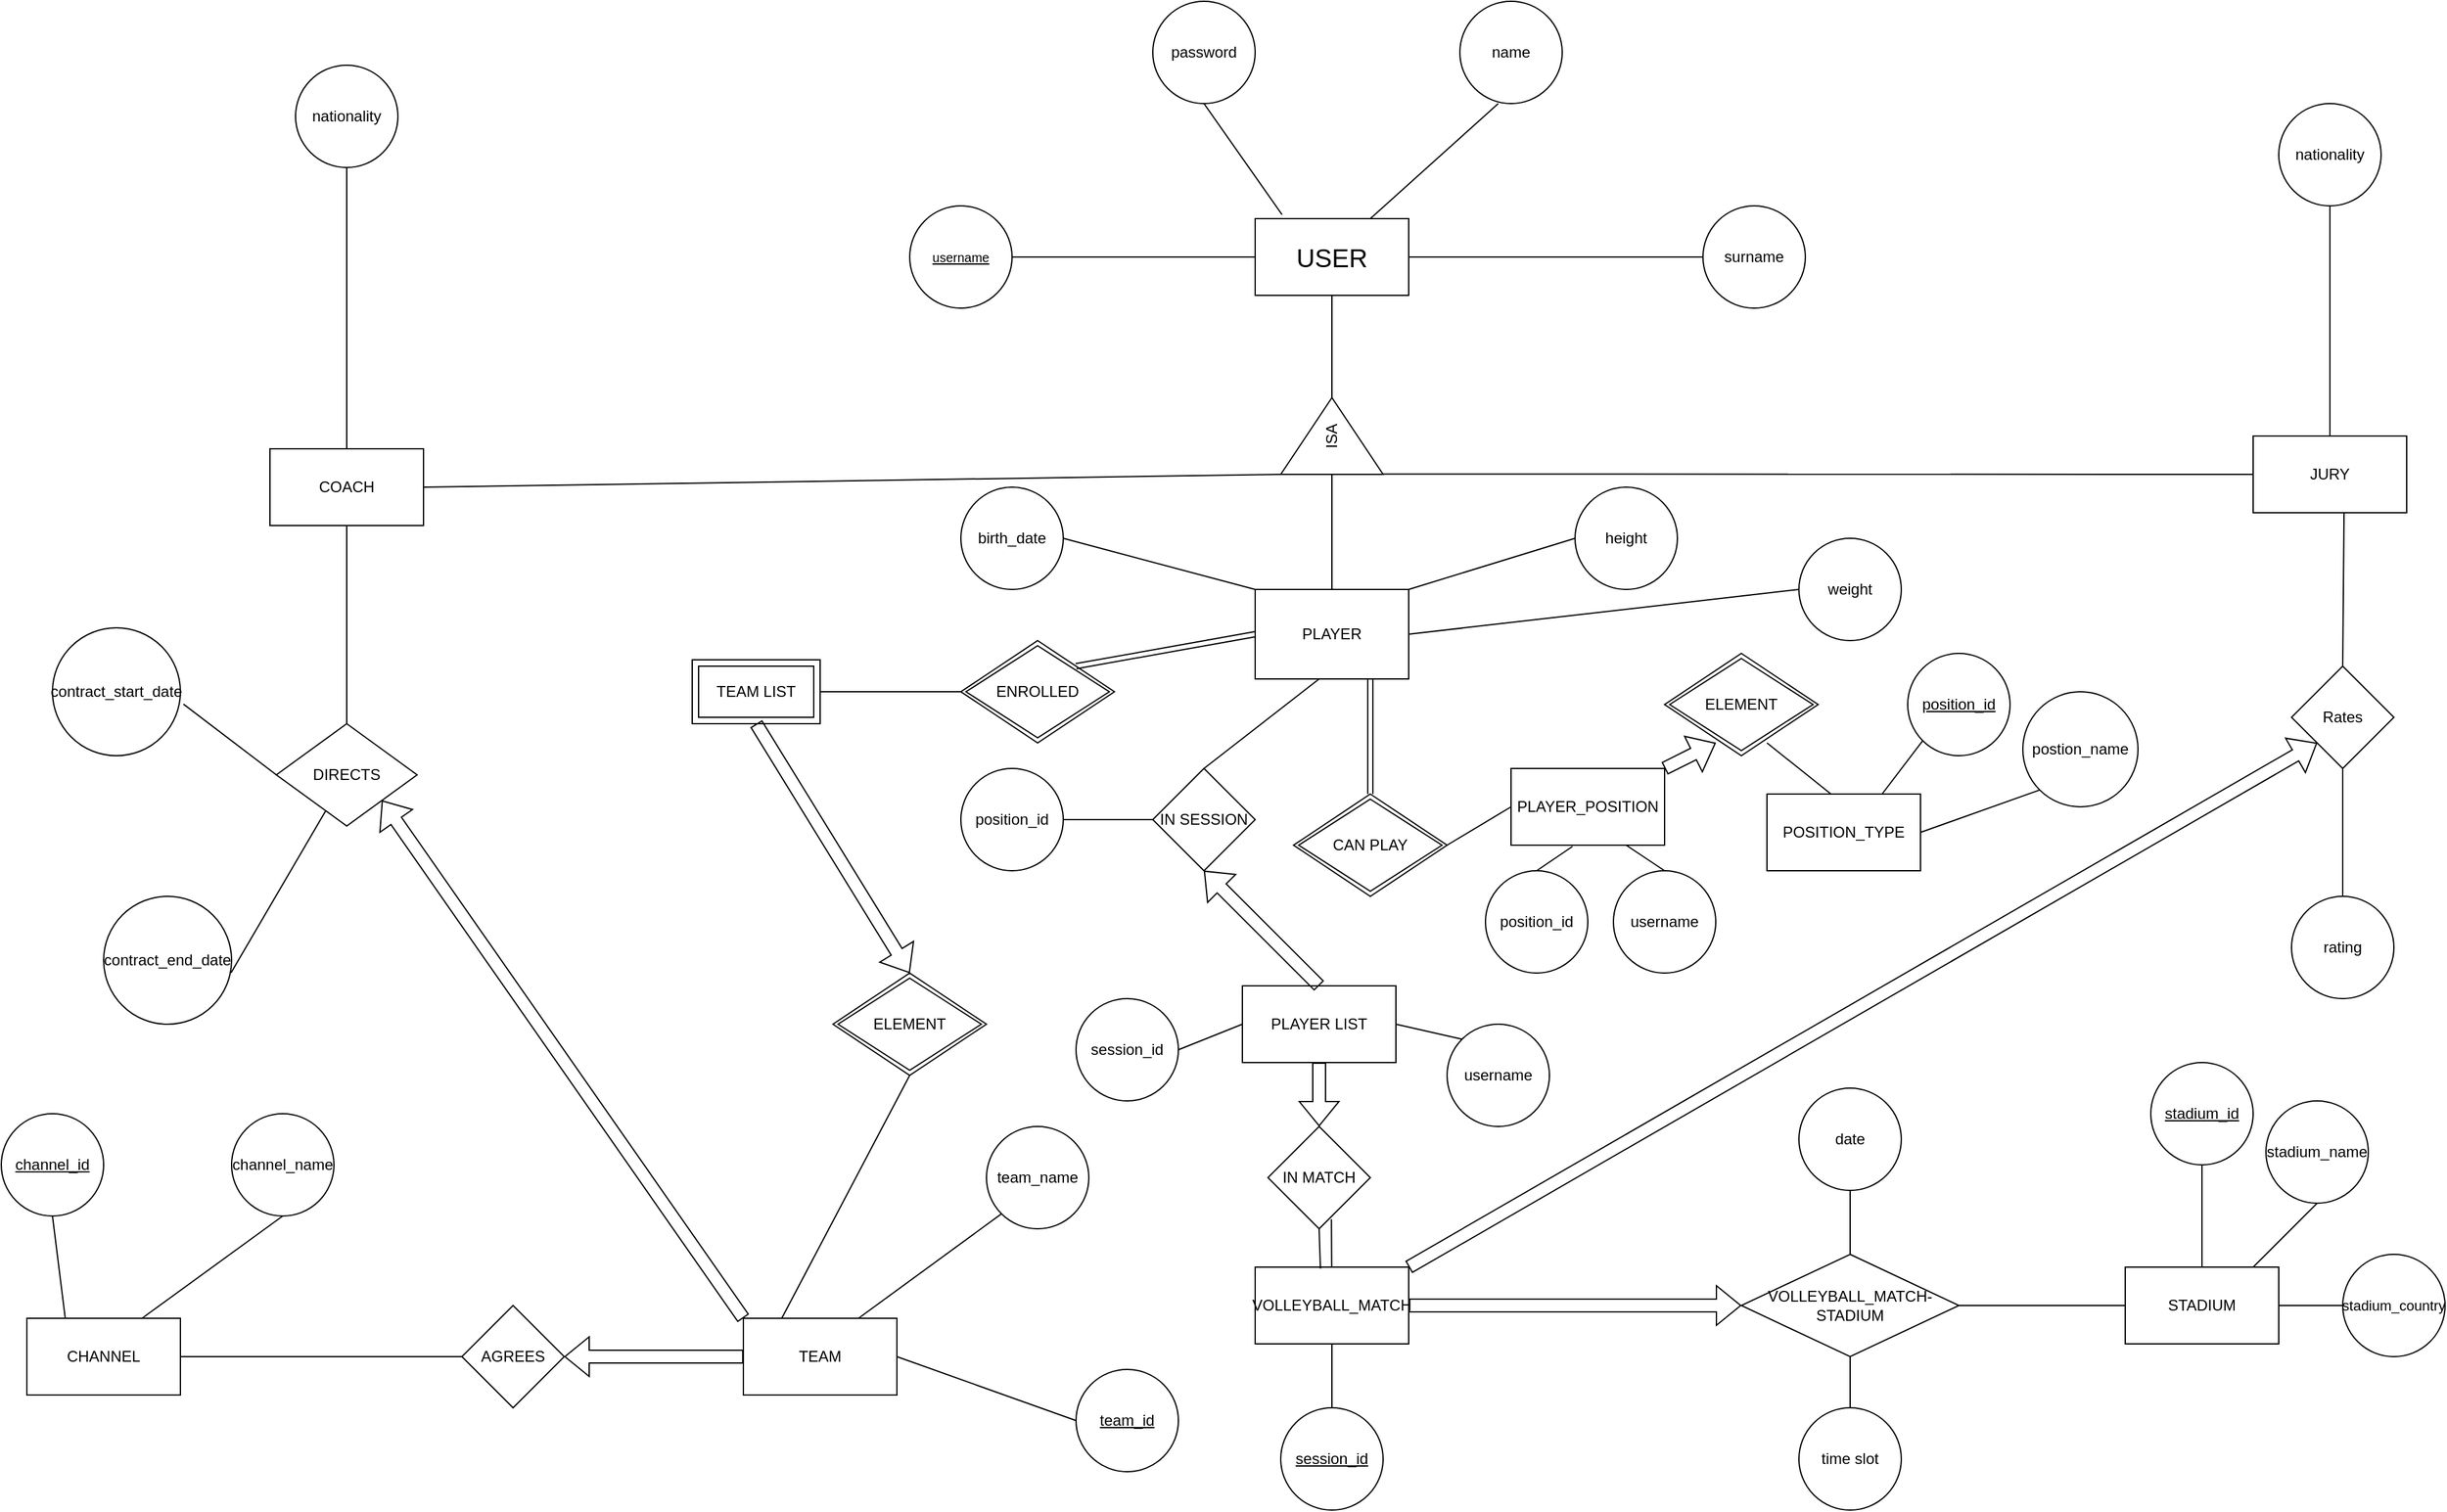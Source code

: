 <mxfile version="24.0.7" type="device">
  <diagram name="Page-1" id="yD7OdkKWVoem7eufRsLi">
    <mxGraphModel dx="2093" dy="1001" grid="1" gridSize="10" guides="1" tooltips="1" connect="1" arrows="1" fold="1" page="1" pageScale="1" pageWidth="1920" pageHeight="1200" math="0" shadow="0">
      <root>
        <mxCell id="0" />
        <mxCell id="1" parent="0" />
        <mxCell id="bbALmOzFAUpH4V1ZmCAf-1" value="&lt;font style=&quot;font-size: 20px;&quot;&gt;USER&lt;/font&gt;" style="rounded=0;whiteSpace=wrap;html=1;" parent="1" vertex="1">
          <mxGeometry x="990" y="190" width="120" height="60" as="geometry" />
        </mxCell>
        <mxCell id="bbALmOzFAUpH4V1ZmCAf-4" value="surname" style="ellipse;whiteSpace=wrap;html=1;rounded=0;" parent="1" vertex="1">
          <mxGeometry x="1340" y="180" width="80" height="80" as="geometry" />
        </mxCell>
        <mxCell id="bbALmOzFAUpH4V1ZmCAf-9" value="&lt;font size=&quot;1&quot;&gt;&lt;u&gt;username&lt;/u&gt;&lt;/font&gt;" style="ellipse;whiteSpace=wrap;html=1;rounded=0;" parent="1" vertex="1">
          <mxGeometry x="720" y="180" width="80" height="80" as="geometry" />
        </mxCell>
        <mxCell id="bbALmOzFAUpH4V1ZmCAf-11" value="password" style="ellipse;whiteSpace=wrap;html=1;rounded=0;" parent="1" vertex="1">
          <mxGeometry x="910" y="20" width="80" height="80" as="geometry" />
        </mxCell>
        <mxCell id="bbALmOzFAUpH4V1ZmCAf-15" value="name" style="ellipse;whiteSpace=wrap;html=1;rounded=0;" parent="1" vertex="1">
          <mxGeometry x="1150" y="20" width="80" height="80" as="geometry" />
        </mxCell>
        <mxCell id="bbALmOzFAUpH4V1ZmCAf-16" value="" style="endArrow=none;html=1;rounded=0;exitX=0.175;exitY=-0.052;exitDx=0;exitDy=0;exitPerimeter=0;entryX=0.5;entryY=1;entryDx=0;entryDy=0;" parent="1" source="bbALmOzFAUpH4V1ZmCAf-1" target="bbALmOzFAUpH4V1ZmCAf-11" edge="1">
          <mxGeometry width="50" height="50" relative="1" as="geometry">
            <mxPoint x="910" y="170" as="sourcePoint" />
            <mxPoint x="960" y="120" as="targetPoint" />
          </mxGeometry>
        </mxCell>
        <mxCell id="bbALmOzFAUpH4V1ZmCAf-17" value="" style="endArrow=none;html=1;rounded=0;exitX=1;exitY=0.5;exitDx=0;exitDy=0;entryX=0;entryY=0.5;entryDx=0;entryDy=0;" parent="1" source="bbALmOzFAUpH4V1ZmCAf-9" target="bbALmOzFAUpH4V1ZmCAf-1" edge="1">
          <mxGeometry width="50" height="50" relative="1" as="geometry">
            <mxPoint x="880" y="245" as="sourcePoint" />
            <mxPoint x="930" y="195" as="targetPoint" />
          </mxGeometry>
        </mxCell>
        <mxCell id="bbALmOzFAUpH4V1ZmCAf-18" value="" style="endArrow=none;html=1;rounded=0;exitX=0.75;exitY=0;exitDx=0;exitDy=0;" parent="1" source="bbALmOzFAUpH4V1ZmCAf-1" edge="1">
          <mxGeometry width="50" height="50" relative="1" as="geometry">
            <mxPoint x="1130" y="150" as="sourcePoint" />
            <mxPoint x="1180" y="100" as="targetPoint" />
          </mxGeometry>
        </mxCell>
        <mxCell id="bbALmOzFAUpH4V1ZmCAf-19" value="" style="endArrow=none;html=1;rounded=0;entryX=0;entryY=0.5;entryDx=0;entryDy=0;exitX=1;exitY=0.5;exitDx=0;exitDy=0;" parent="1" source="bbALmOzFAUpH4V1ZmCAf-1" target="bbALmOzFAUpH4V1ZmCAf-4" edge="1">
          <mxGeometry width="50" height="50" relative="1" as="geometry">
            <mxPoint x="1110" y="230" as="sourcePoint" />
            <mxPoint x="1160" y="180" as="targetPoint" />
          </mxGeometry>
        </mxCell>
        <mxCell id="bbALmOzFAUpH4V1ZmCAf-20" value="" style="endArrow=none;html=1;rounded=0;entryX=0.5;entryY=1;entryDx=0;entryDy=0;" parent="1" target="bbALmOzFAUpH4V1ZmCAf-1" edge="1">
          <mxGeometry width="50" height="50" relative="1" as="geometry">
            <mxPoint x="1050" y="330" as="sourcePoint" />
            <mxPoint x="1000" y="420" as="targetPoint" />
          </mxGeometry>
        </mxCell>
        <mxCell id="bbALmOzFAUpH4V1ZmCAf-22" value="ISA" style="triangle;whiteSpace=wrap;html=1;rotation=-90;" parent="1" vertex="1">
          <mxGeometry x="1020" y="320" width="60" height="80" as="geometry" />
        </mxCell>
        <mxCell id="bbALmOzFAUpH4V1ZmCAf-23" value="" style="endArrow=none;html=1;rounded=0;exitX=1;exitY=0.5;exitDx=0;exitDy=0;entryX=0;entryY=0;entryDx=0;entryDy=0;entryPerimeter=0;" parent="1" source="bbALmOzFAUpH4V1ZmCAf-25" target="bbALmOzFAUpH4V1ZmCAf-22" edge="1">
          <mxGeometry width="50" height="50" relative="1" as="geometry">
            <mxPoint x="360" y="480" as="sourcePoint" />
            <mxPoint x="920" y="360" as="targetPoint" />
          </mxGeometry>
        </mxCell>
        <mxCell id="bbALmOzFAUpH4V1ZmCAf-24" value="" style="endArrow=none;html=1;rounded=0;entryX=0;entryY=0.5;entryDx=0;entryDy=0;exitX=0.005;exitY=0.995;exitDx=0;exitDy=0;exitPerimeter=0;" parent="1" source="bbALmOzFAUpH4V1ZmCAf-22" target="bbALmOzFAUpH4V1ZmCAf-27" edge="1">
          <mxGeometry width="50" height="50" relative="1" as="geometry">
            <mxPoint x="1280" y="330" as="sourcePoint" />
            <mxPoint x="1740" y="470" as="targetPoint" />
          </mxGeometry>
        </mxCell>
        <mxCell id="bbALmOzFAUpH4V1ZmCAf-25" value="COACH" style="rounded=0;whiteSpace=wrap;html=1;" parent="1" vertex="1">
          <mxGeometry x="220" y="370" width="120" height="60" as="geometry" />
        </mxCell>
        <mxCell id="bbALmOzFAUpH4V1ZmCAf-27" value="JURY" style="rounded=0;whiteSpace=wrap;html=1;" parent="1" vertex="1">
          <mxGeometry x="1770" y="360" width="120" height="60" as="geometry" />
        </mxCell>
        <mxCell id="bbALmOzFAUpH4V1ZmCAf-28" value="PLAYER" style="rounded=0;whiteSpace=wrap;html=1;" parent="1" vertex="1">
          <mxGeometry x="990" y="480" width="120" height="70" as="geometry" />
        </mxCell>
        <mxCell id="bbALmOzFAUpH4V1ZmCAf-30" value="" style="endArrow=none;html=1;rounded=0;entryX=0;entryY=0.5;entryDx=0;entryDy=0;exitX=0.5;exitY=0;exitDx=0;exitDy=0;" parent="1" source="bbALmOzFAUpH4V1ZmCAf-28" target="bbALmOzFAUpH4V1ZmCAf-22" edge="1">
          <mxGeometry width="50" height="50" relative="1" as="geometry">
            <mxPoint x="880" y="470" as="sourcePoint" />
            <mxPoint x="930" y="420" as="targetPoint" />
          </mxGeometry>
        </mxCell>
        <mxCell id="bbALmOzFAUpH4V1ZmCAf-31" value="VOLLEYBALL_MATCH" style="rounded=0;whiteSpace=wrap;html=1;" parent="1" vertex="1">
          <mxGeometry x="990" y="1010" width="120" height="60" as="geometry" />
        </mxCell>
        <mxCell id="bbALmOzFAUpH4V1ZmCAf-32" value="STADIUM" style="rounded=0;whiteSpace=wrap;html=1;" parent="1" vertex="1">
          <mxGeometry x="1670" y="1010" width="120" height="60" as="geometry" />
        </mxCell>
        <mxCell id="bbALmOzFAUpH4V1ZmCAf-33" value="TEAM" style="rounded=0;whiteSpace=wrap;html=1;" parent="1" vertex="1">
          <mxGeometry x="590" y="1050" width="120" height="60" as="geometry" />
        </mxCell>
        <mxCell id="bbALmOzFAUpH4V1ZmCAf-34" value="CHANNEL" style="rounded=0;whiteSpace=wrap;html=1;" parent="1" vertex="1">
          <mxGeometry x="30" y="1050" width="120" height="60" as="geometry" />
        </mxCell>
        <mxCell id="bbALmOzFAUpH4V1ZmCAf-38" value="" style="endArrow=none;html=1;rounded=0;exitX=0.5;exitY=1;exitDx=0;exitDy=0;entryX=0.5;entryY=0;entryDx=0;entryDy=0;" parent="1" source="bbALmOzFAUpH4V1ZmCAf-39" edge="1" target="bbALmOzFAUpH4V1ZmCAf-27">
          <mxGeometry width="50" height="50" relative="1" as="geometry">
            <mxPoint x="1800" y="370" as="sourcePoint" />
            <mxPoint x="1800" y="330" as="targetPoint" />
          </mxGeometry>
        </mxCell>
        <mxCell id="bbALmOzFAUpH4V1ZmCAf-39" value="nationality" style="ellipse;whiteSpace=wrap;html=1;aspect=fixed;" parent="1" vertex="1">
          <mxGeometry x="1790" y="100" width="80" height="80" as="geometry" />
        </mxCell>
        <mxCell id="bbALmOzFAUpH4V1ZmCAf-40" value="Rates" style="rhombus;whiteSpace=wrap;html=1;" parent="1" vertex="1">
          <mxGeometry x="1800" y="540" width="80" height="80" as="geometry" />
        </mxCell>
        <mxCell id="bbALmOzFAUpH4V1ZmCAf-41" value="" style="endArrow=none;html=1;rounded=0;entryX=0.592;entryY=0.995;entryDx=0;entryDy=0;exitX=0.5;exitY=0;exitDx=0;exitDy=0;entryPerimeter=0;" parent="1" source="bbALmOzFAUpH4V1ZmCAf-40" target="bbALmOzFAUpH4V1ZmCAf-27" edge="1">
          <mxGeometry width="50" height="50" relative="1" as="geometry">
            <mxPoint x="880" y="810" as="sourcePoint" />
            <mxPoint x="930" y="760" as="targetPoint" />
          </mxGeometry>
        </mxCell>
        <mxCell id="bbALmOzFAUpH4V1ZmCAf-43" value="" style="endArrow=none;html=1;rounded=0;entryX=0.5;entryY=1;entryDx=0;entryDy=0;exitX=0.5;exitY=0;exitDx=0;exitDy=0;" parent="1" source="bbALmOzFAUpH4V1ZmCAf-44" target="bbALmOzFAUpH4V1ZmCAf-40" edge="1">
          <mxGeometry width="50" height="50" relative="1" as="geometry">
            <mxPoint x="1720" y="750" as="sourcePoint" />
            <mxPoint x="930" y="760" as="targetPoint" />
          </mxGeometry>
        </mxCell>
        <mxCell id="bbALmOzFAUpH4V1ZmCAf-44" value="rating" style="ellipse;whiteSpace=wrap;html=1;aspect=fixed;" parent="1" vertex="1">
          <mxGeometry x="1800" y="720" width="80" height="80" as="geometry" />
        </mxCell>
        <mxCell id="bbALmOzFAUpH4V1ZmCAf-45" value="" style="shape=flexArrow;endArrow=classic;html=1;rounded=0;exitX=1;exitY=0;exitDx=0;exitDy=0;entryX=0;entryY=1;entryDx=0;entryDy=0;" parent="1" source="bbALmOzFAUpH4V1ZmCAf-31" target="bbALmOzFAUpH4V1ZmCAf-40" edge="1">
          <mxGeometry width="50" height="50" relative="1" as="geometry">
            <mxPoint x="880" y="810" as="sourcePoint" />
            <mxPoint x="930" y="760" as="targetPoint" />
          </mxGeometry>
        </mxCell>
        <mxCell id="bbALmOzFAUpH4V1ZmCAf-46" value="DIRECTS" style="rhombus;whiteSpace=wrap;html=1;" parent="1" vertex="1">
          <mxGeometry x="225" y="585" width="110" height="80" as="geometry" />
        </mxCell>
        <mxCell id="bbALmOzFAUpH4V1ZmCAf-47" value="VOLLEYBALL_MATCH-STADIUM" style="rhombus;whiteSpace=wrap;html=1;" parent="1" vertex="1">
          <mxGeometry x="1370" y="1000" width="170" height="80" as="geometry" />
        </mxCell>
        <mxCell id="bbALmOzFAUpH4V1ZmCAf-48" value="" style="shape=flexArrow;endArrow=classic;html=1;rounded=0;exitX=1;exitY=0.5;exitDx=0;exitDy=0;entryX=0;entryY=0.5;entryDx=0;entryDy=0;" parent="1" source="bbALmOzFAUpH4V1ZmCAf-31" target="bbALmOzFAUpH4V1ZmCAf-47" edge="1">
          <mxGeometry width="50" height="50" relative="1" as="geometry">
            <mxPoint x="880" y="810" as="sourcePoint" />
            <mxPoint x="930" y="760" as="targetPoint" />
          </mxGeometry>
        </mxCell>
        <mxCell id="bbALmOzFAUpH4V1ZmCAf-49" value="" style="endArrow=none;html=1;rounded=0;exitX=1;exitY=0.5;exitDx=0;exitDy=0;entryX=0;entryY=0.5;entryDx=0;entryDy=0;" parent="1" source="bbALmOzFAUpH4V1ZmCAf-47" target="bbALmOzFAUpH4V1ZmCAf-32" edge="1">
          <mxGeometry width="50" height="50" relative="1" as="geometry">
            <mxPoint x="880" y="810" as="sourcePoint" />
            <mxPoint x="930" y="760" as="targetPoint" />
          </mxGeometry>
        </mxCell>
        <mxCell id="bbALmOzFAUpH4V1ZmCAf-52" value="date" style="ellipse;whiteSpace=wrap;html=1;aspect=fixed;" parent="1" vertex="1">
          <mxGeometry x="1415" y="870" width="80" height="80" as="geometry" />
        </mxCell>
        <mxCell id="bbALmOzFAUpH4V1ZmCAf-53" value="time slot" style="ellipse;whiteSpace=wrap;html=1;aspect=fixed;" parent="1" vertex="1">
          <mxGeometry x="1415" y="1120" width="80" height="80" as="geometry" />
        </mxCell>
        <mxCell id="bbALmOzFAUpH4V1ZmCAf-54" value="" style="endArrow=none;html=1;rounded=0;entryX=0.5;entryY=1;entryDx=0;entryDy=0;exitX=0.5;exitY=0;exitDx=0;exitDy=0;" parent="1" source="bbALmOzFAUpH4V1ZmCAf-47" target="bbALmOzFAUpH4V1ZmCAf-52" edge="1">
          <mxGeometry width="50" height="50" relative="1" as="geometry">
            <mxPoint x="880" y="810" as="sourcePoint" />
            <mxPoint x="930" y="760" as="targetPoint" />
          </mxGeometry>
        </mxCell>
        <mxCell id="bbALmOzFAUpH4V1ZmCAf-55" value="" style="endArrow=none;html=1;rounded=0;entryX=0.5;entryY=0;entryDx=0;entryDy=0;exitX=0.5;exitY=1;exitDx=0;exitDy=0;" parent="1" source="bbALmOzFAUpH4V1ZmCAf-47" target="bbALmOzFAUpH4V1ZmCAf-53" edge="1">
          <mxGeometry width="50" height="50" relative="1" as="geometry">
            <mxPoint x="1420" y="1010" as="sourcePoint" />
            <mxPoint x="1420" y="980" as="targetPoint" />
          </mxGeometry>
        </mxCell>
        <mxCell id="bbALmOzFAUpH4V1ZmCAf-56" value="" style="endArrow=none;html=1;rounded=0;entryX=0.5;entryY=0;entryDx=0;entryDy=0;" parent="1" target="bbALmOzFAUpH4V1ZmCAf-32" edge="1">
          <mxGeometry width="50" height="50" relative="1" as="geometry">
            <mxPoint x="1730" y="930" as="sourcePoint" />
            <mxPoint x="930" y="760" as="targetPoint" />
          </mxGeometry>
        </mxCell>
        <mxCell id="bbALmOzFAUpH4V1ZmCAf-57" value="&lt;u&gt;stadium_id&lt;/u&gt;" style="ellipse;whiteSpace=wrap;html=1;aspect=fixed;" parent="1" vertex="1">
          <mxGeometry x="1690" y="850" width="80" height="80" as="geometry" />
        </mxCell>
        <mxCell id="bbALmOzFAUpH4V1ZmCAf-58" value="stadium_name" style="ellipse;whiteSpace=wrap;html=1;aspect=fixed;" parent="1" vertex="1">
          <mxGeometry x="1780" y="880" width="80" height="80" as="geometry" />
        </mxCell>
        <mxCell id="bbALmOzFAUpH4V1ZmCAf-59" value="&lt;font style=&quot;font-size: 11px;&quot;&gt;stadium_country&lt;/font&gt;" style="ellipse;whiteSpace=wrap;html=1;aspect=fixed;" parent="1" vertex="1">
          <mxGeometry x="1840" y="1000" width="80" height="80" as="geometry" />
        </mxCell>
        <mxCell id="bbALmOzFAUpH4V1ZmCAf-61" value="" style="endArrow=none;html=1;rounded=0;exitX=0;exitY=0.5;exitDx=0;exitDy=0;entryX=1;entryY=0.5;entryDx=0;entryDy=0;" parent="1" source="bbALmOzFAUpH4V1ZmCAf-59" target="bbALmOzFAUpH4V1ZmCAf-32" edge="1">
          <mxGeometry width="50" height="50" relative="1" as="geometry">
            <mxPoint x="1740" y="940" as="sourcePoint" />
            <mxPoint x="1740" y="1010" as="targetPoint" />
          </mxGeometry>
        </mxCell>
        <mxCell id="bbALmOzFAUpH4V1ZmCAf-62" value="" style="endArrow=none;html=1;rounded=0;exitX=0.5;exitY=1;exitDx=0;exitDy=0;" parent="1" source="bbALmOzFAUpH4V1ZmCAf-58" edge="1">
          <mxGeometry width="50" height="50" relative="1" as="geometry">
            <mxPoint x="1801" y="963" as="sourcePoint" />
            <mxPoint x="1770" y="1010" as="targetPoint" />
          </mxGeometry>
        </mxCell>
        <mxCell id="bbALmOzFAUpH4V1ZmCAf-63" value="&lt;u&gt;session_id&lt;/u&gt;" style="ellipse;whiteSpace=wrap;html=1;aspect=fixed;" parent="1" vertex="1">
          <mxGeometry x="1010" y="1120" width="80" height="80" as="geometry" />
        </mxCell>
        <mxCell id="bbALmOzFAUpH4V1ZmCAf-64" value="" style="endArrow=none;html=1;rounded=0;exitX=0.5;exitY=1;exitDx=0;exitDy=0;entryX=0.5;entryY=0;entryDx=0;entryDy=0;" parent="1" source="bbALmOzFAUpH4V1ZmCAf-31" target="bbALmOzFAUpH4V1ZmCAf-63" edge="1">
          <mxGeometry width="50" height="50" relative="1" as="geometry">
            <mxPoint x="880" y="810" as="sourcePoint" />
            <mxPoint x="930" y="760" as="targetPoint" />
          </mxGeometry>
        </mxCell>
        <mxCell id="bbALmOzFAUpH4V1ZmCAf-65" value="&lt;u&gt;channel_id&lt;/u&gt;" style="ellipse;whiteSpace=wrap;html=1;aspect=fixed;" parent="1" vertex="1">
          <mxGeometry x="10" y="890" width="80" height="80" as="geometry" />
        </mxCell>
        <mxCell id="bbALmOzFAUpH4V1ZmCAf-66" value="channel_name" style="ellipse;whiteSpace=wrap;html=1;aspect=fixed;" parent="1" vertex="1">
          <mxGeometry x="190" y="890" width="80" height="80" as="geometry" />
        </mxCell>
        <mxCell id="bbALmOzFAUpH4V1ZmCAf-67" value="" style="endArrow=none;html=1;rounded=0;exitX=0.25;exitY=0;exitDx=0;exitDy=0;entryX=0.5;entryY=1;entryDx=0;entryDy=0;" parent="1" source="bbALmOzFAUpH4V1ZmCAf-34" target="bbALmOzFAUpH4V1ZmCAf-65" edge="1">
          <mxGeometry width="50" height="50" relative="1" as="geometry">
            <mxPoint x="880" y="810" as="sourcePoint" />
            <mxPoint x="70" y="840" as="targetPoint" />
          </mxGeometry>
        </mxCell>
        <mxCell id="bbALmOzFAUpH4V1ZmCAf-68" value="" style="endArrow=none;html=1;rounded=0;exitX=0.5;exitY=1;exitDx=0;exitDy=0;entryX=0.75;entryY=0;entryDx=0;entryDy=0;" parent="1" source="bbALmOzFAUpH4V1ZmCAf-66" target="bbALmOzFAUpH4V1ZmCAf-34" edge="1">
          <mxGeometry width="50" height="50" relative="1" as="geometry">
            <mxPoint x="880" y="810" as="sourcePoint" />
            <mxPoint x="930" y="760" as="targetPoint" />
          </mxGeometry>
        </mxCell>
        <mxCell id="bbALmOzFAUpH4V1ZmCAf-69" value="AGREES" style="rhombus;whiteSpace=wrap;html=1;" parent="1" vertex="1">
          <mxGeometry x="370" y="1040" width="80" height="80" as="geometry" />
        </mxCell>
        <mxCell id="bbALmOzFAUpH4V1ZmCAf-70" value="" style="shape=flexArrow;endArrow=classic;html=1;rounded=0;entryX=1;entryY=0.5;entryDx=0;entryDy=0;exitX=0;exitY=0.5;exitDx=0;exitDy=0;" parent="1" target="bbALmOzFAUpH4V1ZmCAf-69" edge="1" source="bbALmOzFAUpH4V1ZmCAf-33">
          <mxGeometry width="50" height="50" relative="1" as="geometry">
            <mxPoint x="570" y="880" as="sourcePoint" />
            <mxPoint x="930" y="760" as="targetPoint" />
          </mxGeometry>
        </mxCell>
        <mxCell id="bbALmOzFAUpH4V1ZmCAf-71" value="" style="endArrow=none;html=1;rounded=0;exitX=0;exitY=0.5;exitDx=0;exitDy=0;entryX=1;entryY=0.5;entryDx=0;entryDy=0;" parent="1" source="bbALmOzFAUpH4V1ZmCAf-69" edge="1" target="bbALmOzFAUpH4V1ZmCAf-34">
          <mxGeometry width="50" height="50" relative="1" as="geometry">
            <mxPoint x="880" y="810" as="sourcePoint" />
            <mxPoint x="150" y="880" as="targetPoint" />
          </mxGeometry>
        </mxCell>
        <mxCell id="bbALmOzFAUpH4V1ZmCAf-72" value="" style="shape=flexArrow;endArrow=classic;html=1;rounded=0;entryX=1;entryY=1;entryDx=0;entryDy=0;exitX=0;exitY=0;exitDx=0;exitDy=0;" parent="1" source="bbALmOzFAUpH4V1ZmCAf-33" target="bbALmOzFAUpH4V1ZmCAf-46" edge="1">
          <mxGeometry width="50" height="50" relative="1" as="geometry">
            <mxPoint x="680" y="820.0" as="sourcePoint" />
            <mxPoint x="510" y="650.0" as="targetPoint" />
          </mxGeometry>
        </mxCell>
        <mxCell id="bbALmOzFAUpH4V1ZmCAf-73" value="" style="endArrow=none;html=1;rounded=0;entryX=0.5;entryY=0;entryDx=0;entryDy=0;exitX=0.5;exitY=1;exitDx=0;exitDy=0;" parent="1" source="bbALmOzFAUpH4V1ZmCAf-25" target="bbALmOzFAUpH4V1ZmCAf-46" edge="1">
          <mxGeometry width="50" height="50" relative="1" as="geometry">
            <mxPoint x="350" y="530" as="sourcePoint" />
            <mxPoint x="930" y="760" as="targetPoint" />
          </mxGeometry>
        </mxCell>
        <mxCell id="bbALmOzFAUpH4V1ZmCAf-74" value="nationality" style="ellipse;whiteSpace=wrap;html=1;aspect=fixed;" parent="1" vertex="1">
          <mxGeometry x="240" y="70" width="80" height="80" as="geometry" />
        </mxCell>
        <mxCell id="bbALmOzFAUpH4V1ZmCAf-75" value="" style="endArrow=none;html=1;rounded=0;entryX=0.5;entryY=0;entryDx=0;entryDy=0;exitX=0.5;exitY=1;exitDx=0;exitDy=0;" parent="1" target="bbALmOzFAUpH4V1ZmCAf-25" edge="1" source="bbALmOzFAUpH4V1ZmCAf-74">
          <mxGeometry width="50" height="50" relative="1" as="geometry">
            <mxPoint x="90" y="340" as="sourcePoint" />
            <mxPoint x="230" y="339.29" as="targetPoint" />
          </mxGeometry>
        </mxCell>
        <mxCell id="bbALmOzFAUpH4V1ZmCAf-81" value="birth_date" style="ellipse;whiteSpace=wrap;html=1;aspect=fixed;" parent="1" vertex="1">
          <mxGeometry x="760" y="400" width="80" height="80" as="geometry" />
        </mxCell>
        <mxCell id="bbALmOzFAUpH4V1ZmCAf-82" value="height" style="ellipse;whiteSpace=wrap;html=1;aspect=fixed;" parent="1" vertex="1">
          <mxGeometry x="1240" y="400" width="80" height="80" as="geometry" />
        </mxCell>
        <mxCell id="bbALmOzFAUpH4V1ZmCAf-83" value="weight" style="ellipse;whiteSpace=wrap;html=1;aspect=fixed;" parent="1" vertex="1">
          <mxGeometry x="1415" y="440" width="80" height="80" as="geometry" />
        </mxCell>
        <mxCell id="bbALmOzFAUpH4V1ZmCAf-84" value="" style="endArrow=none;html=1;rounded=0;entryX=0;entryY=0;entryDx=0;entryDy=0;exitX=1;exitY=0.5;exitDx=0;exitDy=0;" parent="1" source="bbALmOzFAUpH4V1ZmCAf-81" target="bbALmOzFAUpH4V1ZmCAf-28" edge="1">
          <mxGeometry width="50" height="50" relative="1" as="geometry">
            <mxPoint x="880" y="460" as="sourcePoint" />
            <mxPoint x="930" y="410" as="targetPoint" />
          </mxGeometry>
        </mxCell>
        <mxCell id="bbALmOzFAUpH4V1ZmCAf-85" value="" style="endArrow=none;html=1;rounded=0;entryX=0;entryY=0.5;entryDx=0;entryDy=0;exitX=1;exitY=0;exitDx=0;exitDy=0;" parent="1" source="bbALmOzFAUpH4V1ZmCAf-28" target="bbALmOzFAUpH4V1ZmCAf-82" edge="1">
          <mxGeometry width="50" height="50" relative="1" as="geometry">
            <mxPoint x="880" y="460" as="sourcePoint" />
            <mxPoint x="930" y="410" as="targetPoint" />
          </mxGeometry>
        </mxCell>
        <mxCell id="bbALmOzFAUpH4V1ZmCAf-86" value="" style="endArrow=none;html=1;rounded=0;entryX=0;entryY=0.5;entryDx=0;entryDy=0;exitX=1;exitY=0.5;exitDx=0;exitDy=0;" parent="1" source="bbALmOzFAUpH4V1ZmCAf-28" target="bbALmOzFAUpH4V1ZmCAf-83" edge="1">
          <mxGeometry width="50" height="50" relative="1" as="geometry">
            <mxPoint x="1150" y="550" as="sourcePoint" />
            <mxPoint x="1180" y="480" as="targetPoint" />
          </mxGeometry>
        </mxCell>
        <mxCell id="bbALmOzFAUpH4V1ZmCAf-89" value="IN MATCH" style="rhombus;whiteSpace=wrap;html=1;" parent="1" vertex="1">
          <mxGeometry x="1000" y="900" width="80" height="80" as="geometry" />
        </mxCell>
        <mxCell id="bbALmOzFAUpH4V1ZmCAf-93" value="POSITION_TYPE" style="rounded=0;whiteSpace=wrap;html=1;" parent="1" vertex="1">
          <mxGeometry x="1390" y="640" width="120" height="60" as="geometry" />
        </mxCell>
        <mxCell id="bbALmOzFAUpH4V1ZmCAf-94" value="" style="endArrow=none;html=1;rounded=0;entryX=0.75;entryY=0;entryDx=0;entryDy=0;exitX=0;exitY=1;exitDx=0;exitDy=0;" parent="1" source="bbALmOzFAUpH4V1ZmCAf-98" target="bbALmOzFAUpH4V1ZmCAf-93" edge="1">
          <mxGeometry width="50" height="50" relative="1" as="geometry">
            <mxPoint x="1560" y="560" as="sourcePoint" />
            <mxPoint x="930" y="590" as="targetPoint" />
          </mxGeometry>
        </mxCell>
        <mxCell id="bbALmOzFAUpH4V1ZmCAf-95" value="" style="endArrow=none;html=1;rounded=0;entryX=1;entryY=0.5;entryDx=0;entryDy=0;exitX=1;exitY=1;exitDx=0;exitDy=0;" parent="1" source="bbALmOzFAUpH4V1ZmCAf-96" target="bbALmOzFAUpH4V1ZmCAf-93" edge="1">
          <mxGeometry width="50" height="50" relative="1" as="geometry">
            <mxPoint x="1640" y="570" as="sourcePoint" />
            <mxPoint x="1560" y="690" as="targetPoint" />
          </mxGeometry>
        </mxCell>
        <mxCell id="bbALmOzFAUpH4V1ZmCAf-96" value="postion_name" style="ellipse;whiteSpace=wrap;html=1;aspect=fixed;direction=south;" parent="1" vertex="1">
          <mxGeometry x="1590" y="560" width="90" height="90" as="geometry" />
        </mxCell>
        <mxCell id="bbALmOzFAUpH4V1ZmCAf-98" value="&lt;u&gt;position_id&lt;/u&gt;" style="ellipse;whiteSpace=wrap;html=1;aspect=fixed;" parent="1" vertex="1">
          <mxGeometry x="1500" y="530" width="80" height="80" as="geometry" />
        </mxCell>
        <mxCell id="bbALmOzFAUpH4V1ZmCAf-100" value="PLAYER_POSITION" style="rounded=0;whiteSpace=wrap;html=1;" parent="1" vertex="1">
          <mxGeometry x="1190" y="620" width="120" height="60" as="geometry" />
        </mxCell>
        <mxCell id="bbALmOzFAUpH4V1ZmCAf-101" value="" style="shape=flexArrow;endArrow=classic;html=1;rounded=0;entryX=0;entryY=1;entryDx=0;entryDy=0;exitX=1;exitY=0;exitDx=0;exitDy=0;" parent="1" source="bbALmOzFAUpH4V1ZmCAf-100" edge="1">
          <mxGeometry width="50" height="50" relative="1" as="geometry">
            <mxPoint x="1330" y="560" as="sourcePoint" />
            <mxPoint x="1350" y="600.0" as="targetPoint" />
          </mxGeometry>
        </mxCell>
        <mxCell id="bbALmOzFAUpH4V1ZmCAf-102" value="" style="endArrow=none;html=1;rounded=0;entryX=1;entryY=1;entryDx=0;entryDy=0;exitX=0.417;exitY=0;exitDx=0;exitDy=0;exitPerimeter=0;" parent="1" source="bbALmOzFAUpH4V1ZmCAf-93" edge="1">
          <mxGeometry width="50" height="50" relative="1" as="geometry">
            <mxPoint x="880" y="810" as="sourcePoint" />
            <mxPoint x="1390" y="600.0" as="targetPoint" />
          </mxGeometry>
        </mxCell>
        <mxCell id="bbALmOzFAUpH4V1ZmCAf-103" value="username" style="ellipse;whiteSpace=wrap;html=1;aspect=fixed;" parent="1" vertex="1">
          <mxGeometry x="1270" y="700" width="80" height="80" as="geometry" />
        </mxCell>
        <mxCell id="bbALmOzFAUpH4V1ZmCAf-104" value="position_id" style="ellipse;whiteSpace=wrap;html=1;aspect=fixed;" parent="1" vertex="1">
          <mxGeometry x="1170" y="700" width="80" height="80" as="geometry" />
        </mxCell>
        <mxCell id="bbALmOzFAUpH4V1ZmCAf-105" value="" style="endArrow=none;html=1;rounded=0;exitX=0.5;exitY=0;exitDx=0;exitDy=0;" parent="1" source="bbALmOzFAUpH4V1ZmCAf-104" edge="1">
          <mxGeometry width="50" height="50" relative="1" as="geometry">
            <mxPoint x="880" y="810" as="sourcePoint" />
            <mxPoint x="1238" y="681" as="targetPoint" />
          </mxGeometry>
        </mxCell>
        <mxCell id="bbALmOzFAUpH4V1ZmCAf-106" value="" style="endArrow=none;html=1;rounded=0;entryX=0.75;entryY=1;entryDx=0;entryDy=0;exitX=0.5;exitY=0;exitDx=0;exitDy=0;" parent="1" source="bbALmOzFAUpH4V1ZmCAf-103" target="bbALmOzFAUpH4V1ZmCAf-100" edge="1">
          <mxGeometry width="50" height="50" relative="1" as="geometry">
            <mxPoint x="880" y="810" as="sourcePoint" />
            <mxPoint x="930" y="760" as="targetPoint" />
          </mxGeometry>
        </mxCell>
        <mxCell id="bbALmOzFAUpH4V1ZmCAf-112" value="" style="endArrow=none;html=1;rounded=0;entryX=0;entryY=0.5;entryDx=0;entryDy=0;exitX=1;exitY=0.5;exitDx=0;exitDy=0;" parent="1" source="huFveuyKXu38vRTOwALV-14" target="bbALmOzFAUpH4V1ZmCAf-100" edge="1">
          <mxGeometry width="50" height="50" relative="1" as="geometry">
            <mxPoint x="1160" y="640" as="sourcePoint" />
            <mxPoint x="930" y="760" as="targetPoint" />
          </mxGeometry>
        </mxCell>
        <mxCell id="bbALmOzFAUpH4V1ZmCAf-119" value="IN SESSION" style="rhombus;whiteSpace=wrap;html=1;" parent="1" vertex="1">
          <mxGeometry x="910" y="620" width="80" height="80" as="geometry" />
        </mxCell>
        <mxCell id="bbALmOzFAUpH4V1ZmCAf-120" value="PLAYER LIST" style="rounded=0;whiteSpace=wrap;html=1;" parent="1" vertex="1">
          <mxGeometry x="980" y="790" width="120" height="60" as="geometry" />
        </mxCell>
        <mxCell id="bbALmOzFAUpH4V1ZmCAf-127" value="" style="endArrow=none;html=1;rounded=0;entryX=0.5;entryY=0;entryDx=0;entryDy=0;" parent="1" target="bbALmOzFAUpH4V1ZmCAf-119" edge="1">
          <mxGeometry width="50" height="50" relative="1" as="geometry">
            <mxPoint x="1040" y="550" as="sourcePoint" />
            <mxPoint x="930" y="760" as="targetPoint" />
          </mxGeometry>
        </mxCell>
        <mxCell id="bbALmOzFAUpH4V1ZmCAf-128" value="" style="shape=flexArrow;endArrow=classic;html=1;rounded=0;entryX=0.5;entryY=1;entryDx=0;entryDy=0;exitX=0.5;exitY=0;exitDx=0;exitDy=0;" parent="1" source="bbALmOzFAUpH4V1ZmCAf-120" target="bbALmOzFAUpH4V1ZmCAf-119" edge="1">
          <mxGeometry width="50" height="50" relative="1" as="geometry">
            <mxPoint x="880" y="810" as="sourcePoint" />
            <mxPoint x="930" y="760" as="targetPoint" />
          </mxGeometry>
        </mxCell>
        <mxCell id="bbALmOzFAUpH4V1ZmCAf-129" value="" style="shape=flexArrow;endArrow=classic;html=1;rounded=0;exitX=0.5;exitY=1;exitDx=0;exitDy=0;entryX=0.5;entryY=0;entryDx=0;entryDy=0;" parent="1" source="bbALmOzFAUpH4V1ZmCAf-120" target="bbALmOzFAUpH4V1ZmCAf-89" edge="1">
          <mxGeometry width="50" height="50" relative="1" as="geometry">
            <mxPoint x="880" y="810" as="sourcePoint" />
            <mxPoint x="930" y="760" as="targetPoint" />
          </mxGeometry>
        </mxCell>
        <mxCell id="bbALmOzFAUpH4V1ZmCAf-133" value="session_id" style="ellipse;whiteSpace=wrap;html=1;aspect=fixed;" parent="1" vertex="1">
          <mxGeometry x="850" y="800" width="80" height="80" as="geometry" />
        </mxCell>
        <mxCell id="bbALmOzFAUpH4V1ZmCAf-134" value="" style="endArrow=none;html=1;rounded=0;entryX=0;entryY=0.5;entryDx=0;entryDy=0;exitX=1;exitY=0.5;exitDx=0;exitDy=0;" parent="1" source="bbALmOzFAUpH4V1ZmCAf-133" target="bbALmOzFAUpH4V1ZmCAf-120" edge="1">
          <mxGeometry width="50" height="50" relative="1" as="geometry">
            <mxPoint x="890" y="810" as="sourcePoint" />
            <mxPoint x="930" y="760" as="targetPoint" />
          </mxGeometry>
        </mxCell>
        <mxCell id="bbALmOzFAUpH4V1ZmCAf-135" value="username" style="ellipse;whiteSpace=wrap;html=1;aspect=fixed;" parent="1" vertex="1">
          <mxGeometry x="1140" y="820" width="80" height="80" as="geometry" />
        </mxCell>
        <mxCell id="bbALmOzFAUpH4V1ZmCAf-136" value="" style="endArrow=none;html=1;rounded=0;entryX=1;entryY=0.5;entryDx=0;entryDy=0;exitX=0;exitY=0;exitDx=0;exitDy=0;" parent="1" source="bbALmOzFAUpH4V1ZmCAf-135" target="bbALmOzFAUpH4V1ZmCAf-120" edge="1">
          <mxGeometry width="50" height="50" relative="1" as="geometry">
            <mxPoint x="880" y="810" as="sourcePoint" />
            <mxPoint x="930" y="760" as="targetPoint" />
          </mxGeometry>
        </mxCell>
        <mxCell id="bbALmOzFAUpH4V1ZmCAf-137" value="position_id" style="ellipse;whiteSpace=wrap;html=1;aspect=fixed;direction=south;" parent="1" vertex="1">
          <mxGeometry x="760" y="620" width="80" height="80" as="geometry" />
        </mxCell>
        <mxCell id="bbALmOzFAUpH4V1ZmCAf-139" value="" style="endArrow=none;html=1;rounded=0;exitX=0;exitY=0.5;exitDx=0;exitDy=0;entryX=0.5;entryY=0;entryDx=0;entryDy=0;" parent="1" source="bbALmOzFAUpH4V1ZmCAf-119" edge="1" target="bbALmOzFAUpH4V1ZmCAf-137">
          <mxGeometry width="50" height="50" relative="1" as="geometry">
            <mxPoint x="880" y="810" as="sourcePoint" />
            <mxPoint x="962" y="670" as="targetPoint" />
          </mxGeometry>
        </mxCell>
        <mxCell id="bbALmOzFAUpH4V1ZmCAf-142" value="" style="endArrow=none;html=1;rounded=0;entryX=0.5;entryY=1;entryDx=0;entryDy=0;exitX=0.425;exitY=0.019;exitDx=0;exitDy=0;exitPerimeter=0;" parent="1" source="bbALmOzFAUpH4V1ZmCAf-31" target="bbALmOzFAUpH4V1ZmCAf-89" edge="1">
          <mxGeometry width="50" height="50" relative="1" as="geometry">
            <mxPoint x="880" y="810" as="sourcePoint" />
            <mxPoint x="930" y="760" as="targetPoint" />
          </mxGeometry>
        </mxCell>
        <mxCell id="bbALmOzFAUpH4V1ZmCAf-143" value="" style="endArrow=none;html=1;rounded=0;exitX=0.62;exitY=0.907;exitDx=0;exitDy=0;exitPerimeter=0;" parent="1" source="bbALmOzFAUpH4V1ZmCAf-89" target="bbALmOzFAUpH4V1ZmCAf-31" edge="1">
          <mxGeometry width="50" height="50" relative="1" as="geometry">
            <mxPoint x="1050" y="970" as="sourcePoint" />
            <mxPoint x="930" y="760" as="targetPoint" />
          </mxGeometry>
        </mxCell>
        <mxCell id="bbALmOzFAUpH4V1ZmCAf-145" value="&lt;u&gt;team_id&lt;/u&gt;" style="ellipse;whiteSpace=wrap;html=1;aspect=fixed;" parent="1" vertex="1">
          <mxGeometry x="850" y="1090" width="80" height="80" as="geometry" />
        </mxCell>
        <mxCell id="bbALmOzFAUpH4V1ZmCAf-146" value="team_name" style="ellipse;whiteSpace=wrap;html=1;aspect=fixed;" parent="1" vertex="1">
          <mxGeometry x="780" y="900" width="80" height="80" as="geometry" />
        </mxCell>
        <mxCell id="bbALmOzFAUpH4V1ZmCAf-147" value="" style="endArrow=none;html=1;rounded=0;entryX=1;entryY=0.5;entryDx=0;entryDy=0;exitX=0;exitY=0.5;exitDx=0;exitDy=0;" parent="1" source="bbALmOzFAUpH4V1ZmCAf-145" target="bbALmOzFAUpH4V1ZmCAf-33" edge="1">
          <mxGeometry width="50" height="50" relative="1" as="geometry">
            <mxPoint x="880" y="810" as="sourcePoint" />
            <mxPoint x="930" y="760" as="targetPoint" />
          </mxGeometry>
        </mxCell>
        <mxCell id="bbALmOzFAUpH4V1ZmCAf-148" value="" style="endArrow=none;html=1;rounded=0;entryX=0.75;entryY=0;entryDx=0;entryDy=0;exitX=0;exitY=1;exitDx=0;exitDy=0;" parent="1" source="bbALmOzFAUpH4V1ZmCAf-146" target="bbALmOzFAUpH4V1ZmCAf-33" edge="1">
          <mxGeometry width="50" height="50" relative="1" as="geometry">
            <mxPoint x="880" y="810" as="sourcePoint" />
            <mxPoint x="930" y="760" as="targetPoint" />
          </mxGeometry>
        </mxCell>
        <mxCell id="bbALmOzFAUpH4V1ZmCAf-150" value="contract_start_date" style="ellipse;whiteSpace=wrap;html=1;aspect=fixed;" parent="1" vertex="1">
          <mxGeometry x="50" y="510" width="100" height="100" as="geometry" />
        </mxCell>
        <mxCell id="bbALmOzFAUpH4V1ZmCAf-151" value="contract_end_date" style="ellipse;whiteSpace=wrap;html=1;aspect=fixed;" parent="1" vertex="1">
          <mxGeometry x="90" y="720" width="100" height="100" as="geometry" />
        </mxCell>
        <mxCell id="bbALmOzFAUpH4V1ZmCAf-155" value="" style="endArrow=none;html=1;rounded=0;exitX=0.25;exitY=0;exitDx=0;exitDy=0;entryX=0.5;entryY=1;entryDx=0;entryDy=0;" parent="1" source="bbALmOzFAUpH4V1ZmCAf-33" target="huFveuyKXu38vRTOwALV-4" edge="1">
          <mxGeometry width="50" height="50" relative="1" as="geometry">
            <mxPoint x="880" y="810" as="sourcePoint" />
            <mxPoint x="660" y="890" as="targetPoint" />
          </mxGeometry>
        </mxCell>
        <mxCell id="bbALmOzFAUpH4V1ZmCAf-156" value="" style="endArrow=none;html=1;rounded=0;entryX=1.024;entryY=0.597;entryDx=0;entryDy=0;entryPerimeter=0;exitX=0;exitY=0.5;exitDx=0;exitDy=0;" parent="1" source="bbALmOzFAUpH4V1ZmCAf-46" target="bbALmOzFAUpH4V1ZmCAf-150" edge="1">
          <mxGeometry width="50" height="50" relative="1" as="geometry">
            <mxPoint x="880" y="810" as="sourcePoint" />
            <mxPoint x="930" y="760" as="targetPoint" />
          </mxGeometry>
        </mxCell>
        <mxCell id="bbALmOzFAUpH4V1ZmCAf-157" value="" style="endArrow=none;html=1;rounded=0;entryX=0.996;entryY=0.597;entryDx=0;entryDy=0;entryPerimeter=0;" parent="1" source="bbALmOzFAUpH4V1ZmCAf-46" target="bbALmOzFAUpH4V1ZmCAf-151" edge="1">
          <mxGeometry width="50" height="50" relative="1" as="geometry">
            <mxPoint x="311" y="655" as="sourcePoint" />
            <mxPoint x="930" y="760" as="targetPoint" />
          </mxGeometry>
        </mxCell>
        <mxCell id="huFveuyKXu38vRTOwALV-1" value="TEAM LIST" style="shape=ext;margin=3;double=1;whiteSpace=wrap;html=1;align=center;" vertex="1" parent="1">
          <mxGeometry x="550" y="535" width="100" height="50" as="geometry" />
        </mxCell>
        <mxCell id="huFveuyKXu38vRTOwALV-2" value="" style="endArrow=none;html=1;rounded=0;exitX=1;exitY=0.5;exitDx=0;exitDy=0;entryX=0;entryY=0.5;entryDx=0;entryDy=0;" edge="1" parent="1" source="huFveuyKXu38vRTOwALV-1">
          <mxGeometry relative="1" as="geometry">
            <mxPoint x="960" y="580" as="sourcePoint" />
            <mxPoint x="760" y="560.0" as="targetPoint" />
          </mxGeometry>
        </mxCell>
        <mxCell id="huFveuyKXu38vRTOwALV-3" value="" style="shape=flexArrow;endArrow=classic;html=1;rounded=0;exitX=0.5;exitY=1;exitDx=0;exitDy=0;entryX=0.5;entryY=0;entryDx=0;entryDy=0;" edge="1" parent="1" source="huFveuyKXu38vRTOwALV-1" target="huFveuyKXu38vRTOwALV-4">
          <mxGeometry width="50" height="50" relative="1" as="geometry">
            <mxPoint x="1020" y="600" as="sourcePoint" />
            <mxPoint x="600" y="620.0" as="targetPoint" />
          </mxGeometry>
        </mxCell>
        <mxCell id="huFveuyKXu38vRTOwALV-4" value="ELEMENT" style="shape=rhombus;double=1;perimeter=rhombusPerimeter;whiteSpace=wrap;html=1;align=center;" vertex="1" parent="1">
          <mxGeometry x="660" y="780" width="120" height="80" as="geometry" />
        </mxCell>
        <mxCell id="huFveuyKXu38vRTOwALV-5" value="ELEMENT" style="shape=rhombus;double=1;perimeter=rhombusPerimeter;whiteSpace=wrap;html=1;align=center;" vertex="1" parent="1">
          <mxGeometry x="1310" y="530" width="120" height="80" as="geometry" />
        </mxCell>
        <mxCell id="huFveuyKXu38vRTOwALV-9" value="ENROLLED" style="shape=rhombus;double=1;perimeter=rhombusPerimeter;whiteSpace=wrap;html=1;align=center;" vertex="1" parent="1">
          <mxGeometry x="760" y="520" width="120" height="80" as="geometry" />
        </mxCell>
        <mxCell id="huFveuyKXu38vRTOwALV-12" value="" style="shape=link;html=1;rounded=0;exitX=1;exitY=0;exitDx=0;exitDy=0;entryX=0;entryY=0.5;entryDx=0;entryDy=0;" edge="1" parent="1" source="huFveuyKXu38vRTOwALV-9" target="bbALmOzFAUpH4V1ZmCAf-28">
          <mxGeometry width="100" relative="1" as="geometry">
            <mxPoint x="990" y="580" as="sourcePoint" />
            <mxPoint x="1090" y="580" as="targetPoint" />
          </mxGeometry>
        </mxCell>
        <mxCell id="huFveuyKXu38vRTOwALV-13" value="" style="shape=link;html=1;rounded=0;entryX=0.75;entryY=1;entryDx=0;entryDy=0;exitX=0.5;exitY=0;exitDx=0;exitDy=0;" edge="1" parent="1" source="huFveuyKXu38vRTOwALV-14" target="bbALmOzFAUpH4V1ZmCAf-28">
          <mxGeometry width="100" relative="1" as="geometry">
            <mxPoint x="1137.778" y="572.222" as="sourcePoint" />
            <mxPoint x="1090" y="560" as="targetPoint" />
          </mxGeometry>
        </mxCell>
        <mxCell id="huFveuyKXu38vRTOwALV-14" value="CAN PLAY" style="shape=rhombus;double=1;perimeter=rhombusPerimeter;whiteSpace=wrap;html=1;align=center;" vertex="1" parent="1">
          <mxGeometry x="1020" y="640" width="120" height="80" as="geometry" />
        </mxCell>
      </root>
    </mxGraphModel>
  </diagram>
</mxfile>
